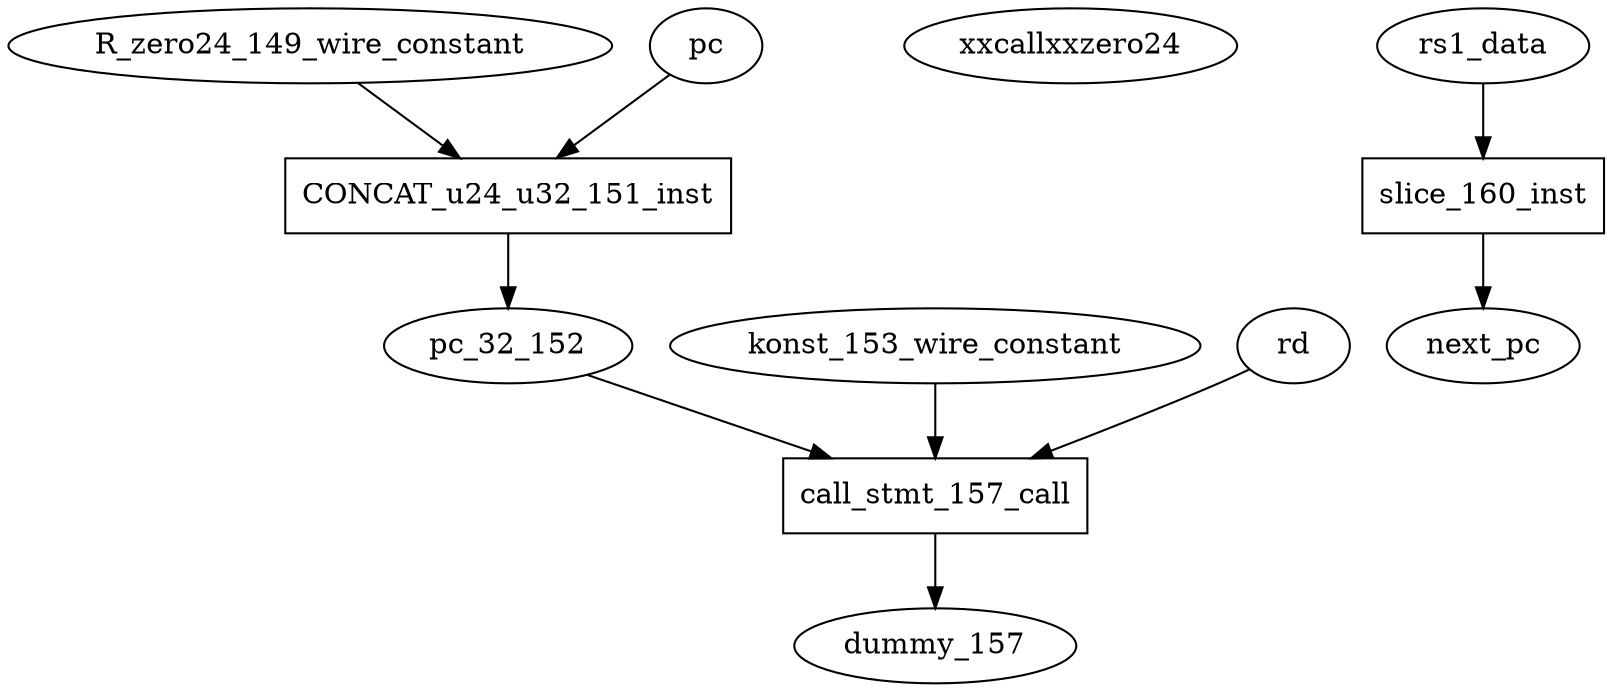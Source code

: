 digraph data_path {
  R_zero24_149_wire_constant [shape=ellipse];
  dummy_157 [shape=ellipse];
  konst_153_wire_constant [shape=ellipse];
  pc_32_152 [shape=ellipse];
  xxcallxxzero24 [shape=ellipse];
  CONCAT_u24_u32_151_inst [shape=rectangle];
R_zero24_149_wire_constant  -> CONCAT_u24_u32_151_inst;
pc  -> CONCAT_u24_u32_151_inst;
CONCAT_u24_u32_151_inst -> pc_32_152;
  call_stmt_157_call [shape=rectangle];
konst_153_wire_constant  -> call_stmt_157_call;
rd  -> call_stmt_157_call;
pc_32_152  -> call_stmt_157_call;
call_stmt_157_call -> dummy_157;
  slice_160_inst [shape=rectangle];
rs1_data  -> slice_160_inst;
slice_160_inst -> next_pc;
}
